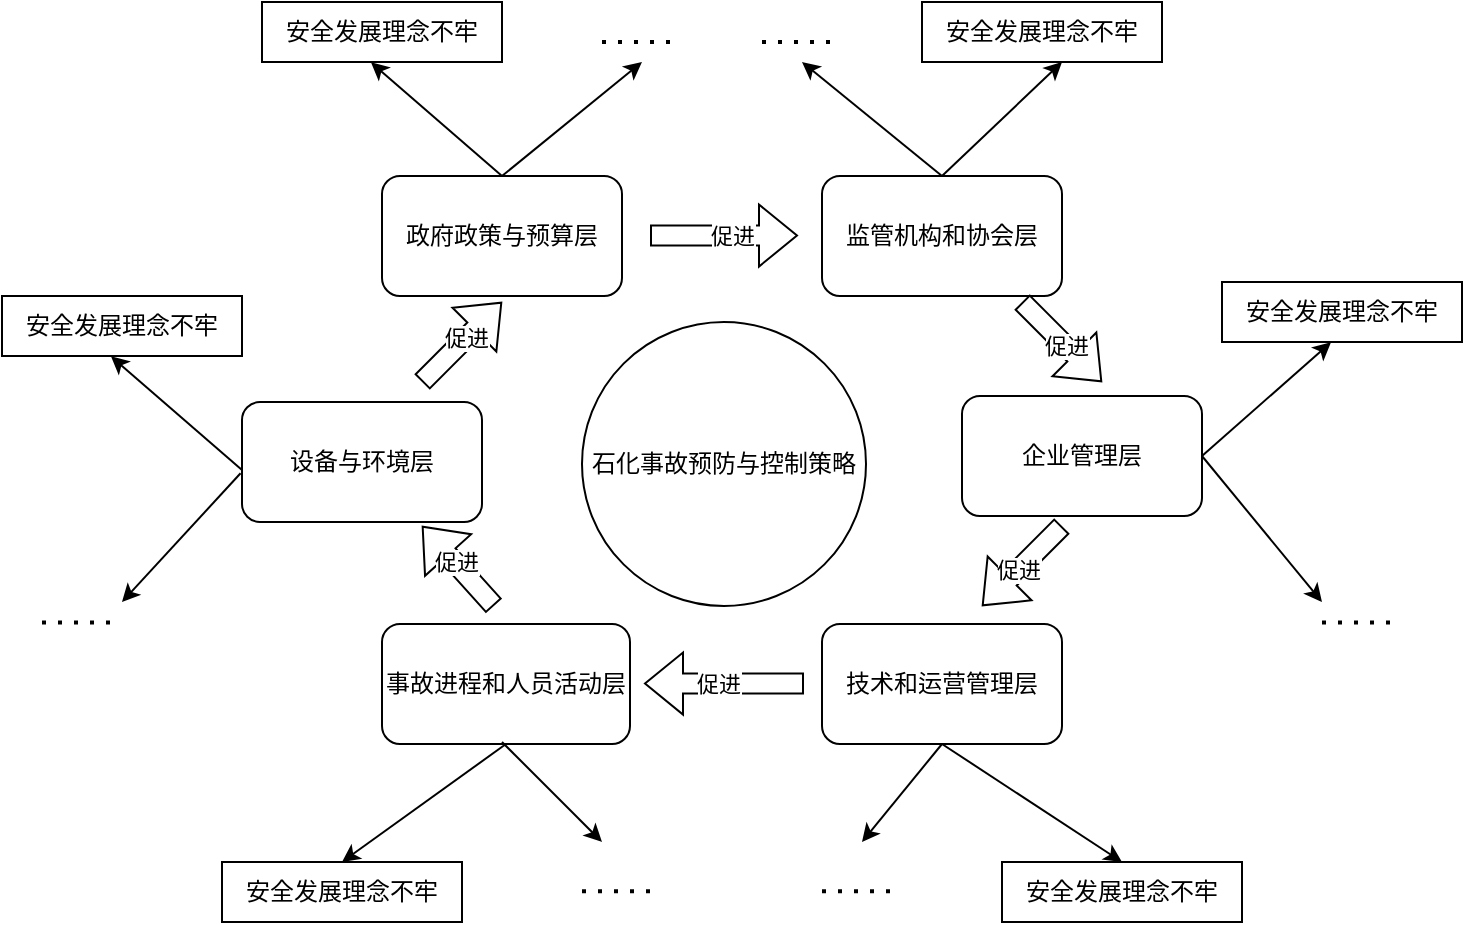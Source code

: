 <mxfile version="22.1.21" type="github">
  <diagram name="第 1 页" id="eRkECIUERSuDg0kpVoh2">
    <mxGraphModel dx="989" dy="514" grid="1" gridSize="10" guides="1" tooltips="1" connect="1" arrows="1" fold="1" page="1" pageScale="1" pageWidth="827" pageHeight="1169" math="0" shadow="0">
      <root>
        <mxCell id="0" />
        <mxCell id="1" parent="0" />
        <mxCell id="d_Nnq1o87KY86yOEaXaV-1" value="石化事故预防与控制策略" style="ellipse;whiteSpace=wrap;html=1;aspect=fixed;" vertex="1" parent="1">
          <mxGeometry x="350" y="260" width="142" height="142" as="geometry" />
        </mxCell>
        <mxCell id="d_Nnq1o87KY86yOEaXaV-8" value="" style="shape=flexArrow;endArrow=block;html=1;rounded=0;strokeWidth=1;targetPerimeterSpacing=0;" edge="1" parent="1">
          <mxGeometry width="50" height="50" relative="1" as="geometry">
            <mxPoint x="384" y="216.76" as="sourcePoint" />
            <mxPoint x="458" y="216.76" as="targetPoint" />
            <Array as="points" />
          </mxGeometry>
        </mxCell>
        <mxCell id="d_Nnq1o87KY86yOEaXaV-9" value="促进" style="edgeLabel;html=1;align=center;verticalAlign=middle;resizable=0;points=[];" vertex="1" connectable="0" parent="d_Nnq1o87KY86yOEaXaV-8">
          <mxGeometry x="0.092" relative="1" as="geometry">
            <mxPoint as="offset" />
          </mxGeometry>
        </mxCell>
        <mxCell id="d_Nnq1o87KY86yOEaXaV-14" value="" style="shape=flexArrow;endArrow=block;html=1;rounded=0;strokeWidth=1;targetPerimeterSpacing=0;" edge="1" parent="1">
          <mxGeometry width="50" height="50" relative="1" as="geometry">
            <mxPoint x="461" y="440.76" as="sourcePoint" />
            <mxPoint x="381" y="440.76" as="targetPoint" />
            <Array as="points" />
          </mxGeometry>
        </mxCell>
        <mxCell id="d_Nnq1o87KY86yOEaXaV-15" value="促进" style="edgeLabel;html=1;align=center;verticalAlign=middle;resizable=0;points=[];" vertex="1" connectable="0" parent="d_Nnq1o87KY86yOEaXaV-14">
          <mxGeometry x="0.092" relative="1" as="geometry">
            <mxPoint as="offset" />
          </mxGeometry>
        </mxCell>
        <mxCell id="d_Nnq1o87KY86yOEaXaV-16" value="" style="shape=flexArrow;endArrow=block;html=1;rounded=0;strokeWidth=1;targetPerimeterSpacing=0;" edge="1" parent="1">
          <mxGeometry width="50" height="50" relative="1" as="geometry">
            <mxPoint x="306" y="402" as="sourcePoint" />
            <mxPoint x="270" y="362" as="targetPoint" />
            <Array as="points" />
          </mxGeometry>
        </mxCell>
        <mxCell id="d_Nnq1o87KY86yOEaXaV-17" value="促进" style="edgeLabel;html=1;align=center;verticalAlign=middle;resizable=0;points=[];" vertex="1" connectable="0" parent="d_Nnq1o87KY86yOEaXaV-16">
          <mxGeometry x="0.092" relative="1" as="geometry">
            <mxPoint as="offset" />
          </mxGeometry>
        </mxCell>
        <mxCell id="d_Nnq1o87KY86yOEaXaV-18" value="" style="shape=flexArrow;endArrow=block;html=1;rounded=0;strokeWidth=1;targetPerimeterSpacing=0;" edge="1" parent="1">
          <mxGeometry width="50" height="50" relative="1" as="geometry">
            <mxPoint x="270" y="290" as="sourcePoint" />
            <mxPoint x="310" y="250" as="targetPoint" />
            <Array as="points" />
          </mxGeometry>
        </mxCell>
        <mxCell id="d_Nnq1o87KY86yOEaXaV-19" value="促进" style="edgeLabel;html=1;align=center;verticalAlign=middle;resizable=0;points=[];" vertex="1" connectable="0" parent="d_Nnq1o87KY86yOEaXaV-18">
          <mxGeometry x="0.092" relative="1" as="geometry">
            <mxPoint as="offset" />
          </mxGeometry>
        </mxCell>
        <mxCell id="d_Nnq1o87KY86yOEaXaV-5" value="设备与环境层" style="rounded=1;whiteSpace=wrap;html=1;" vertex="1" parent="1">
          <mxGeometry x="180" y="300" width="120" height="60" as="geometry" />
        </mxCell>
        <mxCell id="d_Nnq1o87KY86yOEaXaV-6" value="企业管理层" style="rounded=1;whiteSpace=wrap;html=1;" vertex="1" parent="1">
          <mxGeometry x="540" y="297" width="120" height="60" as="geometry" />
        </mxCell>
        <mxCell id="d_Nnq1o87KY86yOEaXaV-2" value="政府政策与预算层" style="rounded=1;whiteSpace=wrap;html=1;" vertex="1" parent="1">
          <mxGeometry x="250" y="187" width="120" height="60" as="geometry" />
        </mxCell>
        <mxCell id="d_Nnq1o87KY86yOEaXaV-3" value="技术和运营管理层" style="rounded=1;whiteSpace=wrap;html=1;" vertex="1" parent="1">
          <mxGeometry x="470" y="411" width="120" height="60" as="geometry" />
        </mxCell>
        <mxCell id="d_Nnq1o87KY86yOEaXaV-4" value="事故进程和人员活动层" style="rounded=1;whiteSpace=wrap;html=1;" vertex="1" parent="1">
          <mxGeometry x="250" y="411" width="124" height="60" as="geometry" />
        </mxCell>
        <mxCell id="d_Nnq1o87KY86yOEaXaV-7" value="监管机构和协会层" style="rounded=1;whiteSpace=wrap;html=1;" vertex="1" parent="1">
          <mxGeometry x="470" y="187" width="120" height="60" as="geometry" />
        </mxCell>
        <mxCell id="d_Nnq1o87KY86yOEaXaV-20" value="" style="shape=flexArrow;endArrow=block;html=1;rounded=0;strokeWidth=1;targetPerimeterSpacing=0;" edge="1" parent="1">
          <mxGeometry width="50" height="50" relative="1" as="geometry">
            <mxPoint x="570" y="250" as="sourcePoint" />
            <mxPoint x="610" y="290" as="targetPoint" />
            <Array as="points" />
          </mxGeometry>
        </mxCell>
        <mxCell id="d_Nnq1o87KY86yOEaXaV-21" value="促进" style="edgeLabel;html=1;align=center;verticalAlign=middle;resizable=0;points=[];" vertex="1" connectable="0" parent="d_Nnq1o87KY86yOEaXaV-20">
          <mxGeometry x="0.092" relative="1" as="geometry">
            <mxPoint as="offset" />
          </mxGeometry>
        </mxCell>
        <mxCell id="d_Nnq1o87KY86yOEaXaV-22" value="" style="shape=flexArrow;endArrow=block;html=1;rounded=0;strokeWidth=1;targetPerimeterSpacing=0;" edge="1" parent="1">
          <mxGeometry width="50" height="50" relative="1" as="geometry">
            <mxPoint x="590" y="362" as="sourcePoint" />
            <mxPoint x="550" y="402" as="targetPoint" />
            <Array as="points" />
          </mxGeometry>
        </mxCell>
        <mxCell id="d_Nnq1o87KY86yOEaXaV-23" value="促进" style="edgeLabel;html=1;align=center;verticalAlign=middle;resizable=0;points=[];" vertex="1" connectable="0" parent="d_Nnq1o87KY86yOEaXaV-22">
          <mxGeometry x="0.092" relative="1" as="geometry">
            <mxPoint as="offset" />
          </mxGeometry>
        </mxCell>
        <mxCell id="d_Nnq1o87KY86yOEaXaV-25" value="安全发展理念不牢" style="rounded=0;whiteSpace=wrap;html=1;" vertex="1" parent="1">
          <mxGeometry x="190" y="100" width="120" height="30" as="geometry" />
        </mxCell>
        <mxCell id="d_Nnq1o87KY86yOEaXaV-26" value="" style="endArrow=classic;html=1;rounded=0;entryX=0.454;entryY=1.005;entryDx=0;entryDy=0;entryPerimeter=0;exitX=0.5;exitY=0;exitDx=0;exitDy=0;" edge="1" parent="1" source="d_Nnq1o87KY86yOEaXaV-2" target="d_Nnq1o87KY86yOEaXaV-25">
          <mxGeometry width="50" height="50" relative="1" as="geometry">
            <mxPoint x="200" y="210" as="sourcePoint" />
            <mxPoint x="250" y="160" as="targetPoint" />
          </mxGeometry>
        </mxCell>
        <mxCell id="d_Nnq1o87KY86yOEaXaV-27" value="" style="endArrow=classic;html=1;rounded=0;exitX=0.5;exitY=0;exitDx=0;exitDy=0;" edge="1" parent="1" source="d_Nnq1o87KY86yOEaXaV-2">
          <mxGeometry width="50" height="50" relative="1" as="geometry">
            <mxPoint x="320" y="180" as="sourcePoint" />
            <mxPoint x="380" y="130" as="targetPoint" />
          </mxGeometry>
        </mxCell>
        <mxCell id="d_Nnq1o87KY86yOEaXaV-30" value="" style="endArrow=classic;html=1;rounded=0;exitX=0.5;exitY=0;exitDx=0;exitDy=0;" edge="1" parent="1">
          <mxGeometry width="50" height="50" relative="1" as="geometry">
            <mxPoint x="530" y="187" as="sourcePoint" />
            <mxPoint x="590" y="130" as="targetPoint" />
          </mxGeometry>
        </mxCell>
        <mxCell id="d_Nnq1o87KY86yOEaXaV-35" value="安全发展理念不牢" style="rounded=0;whiteSpace=wrap;html=1;" vertex="1" parent="1">
          <mxGeometry x="60" y="247" width="120" height="30" as="geometry" />
        </mxCell>
        <mxCell id="d_Nnq1o87KY86yOEaXaV-36" value="" style="endArrow=classic;html=1;rounded=0;entryX=0.454;entryY=1.005;entryDx=0;entryDy=0;entryPerimeter=0;exitX=0.5;exitY=0;exitDx=0;exitDy=0;" edge="1" parent="1" target="d_Nnq1o87KY86yOEaXaV-35">
          <mxGeometry width="50" height="50" relative="1" as="geometry">
            <mxPoint x="180" y="334" as="sourcePoint" />
            <mxPoint x="120" y="307" as="targetPoint" />
          </mxGeometry>
        </mxCell>
        <mxCell id="d_Nnq1o87KY86yOEaXaV-37" value="安全发展理念不牢" style="rounded=0;whiteSpace=wrap;html=1;" vertex="1" parent="1">
          <mxGeometry x="170" y="530" width="120" height="30" as="geometry" />
        </mxCell>
        <mxCell id="d_Nnq1o87KY86yOEaXaV-38" value="" style="endArrow=classic;html=1;rounded=0;entryX=0.5;entryY=0;entryDx=0;entryDy=0;exitX=0.5;exitY=1;exitDx=0;exitDy=0;" edge="1" parent="1" target="d_Nnq1o87KY86yOEaXaV-37" source="d_Nnq1o87KY86yOEaXaV-4">
          <mxGeometry width="50" height="50" relative="1" as="geometry">
            <mxPoint x="250" y="457" as="sourcePoint" />
            <mxPoint x="190" y="430" as="targetPoint" />
          </mxGeometry>
        </mxCell>
        <mxCell id="d_Nnq1o87KY86yOEaXaV-39" value="安全发展理念不牢" style="rounded=0;whiteSpace=wrap;html=1;" vertex="1" parent="1">
          <mxGeometry x="560" y="530" width="120" height="30" as="geometry" />
        </mxCell>
        <mxCell id="d_Nnq1o87KY86yOEaXaV-40" value="" style="endArrow=classic;html=1;rounded=0;entryX=0.5;entryY=0;entryDx=0;entryDy=0;exitX=0.5;exitY=1;exitDx=0;exitDy=0;" edge="1" parent="1" target="d_Nnq1o87KY86yOEaXaV-39" source="d_Nnq1o87KY86yOEaXaV-3">
          <mxGeometry width="50" height="50" relative="1" as="geometry">
            <mxPoint x="580" y="577" as="sourcePoint" />
            <mxPoint x="520" y="550" as="targetPoint" />
          </mxGeometry>
        </mxCell>
        <mxCell id="d_Nnq1o87KY86yOEaXaV-41" value="安全发展理念不牢" style="rounded=0;whiteSpace=wrap;html=1;" vertex="1" parent="1">
          <mxGeometry x="670" y="240" width="120" height="30" as="geometry" />
        </mxCell>
        <mxCell id="d_Nnq1o87KY86yOEaXaV-42" value="" style="endArrow=classic;html=1;rounded=0;entryX=0.454;entryY=1.005;entryDx=0;entryDy=0;entryPerimeter=0;exitX=1;exitY=0.5;exitDx=0;exitDy=0;" edge="1" parent="1" target="d_Nnq1o87KY86yOEaXaV-41" source="d_Nnq1o87KY86yOEaXaV-6">
          <mxGeometry width="50" height="50" relative="1" as="geometry">
            <mxPoint x="780" y="337" as="sourcePoint" />
            <mxPoint x="720" y="310" as="targetPoint" />
          </mxGeometry>
        </mxCell>
        <mxCell id="d_Nnq1o87KY86yOEaXaV-43" value="安全发展理念不牢" style="rounded=0;whiteSpace=wrap;html=1;" vertex="1" parent="1">
          <mxGeometry x="520" y="100" width="120" height="30" as="geometry" />
        </mxCell>
        <mxCell id="d_Nnq1o87KY86yOEaXaV-45" value="" style="endArrow=classic;html=1;rounded=0;exitX=-0.006;exitY=0.594;exitDx=0;exitDy=0;exitPerimeter=0;" edge="1" parent="1" source="d_Nnq1o87KY86yOEaXaV-5">
          <mxGeometry width="50" height="50" relative="1" as="geometry">
            <mxPoint x="320" y="197" as="sourcePoint" />
            <mxPoint x="120" y="400" as="targetPoint" />
          </mxGeometry>
        </mxCell>
        <mxCell id="d_Nnq1o87KY86yOEaXaV-46" value="" style="endArrow=classic;html=1;rounded=0;exitX=1;exitY=0.5;exitDx=0;exitDy=0;" edge="1" parent="1" source="d_Nnq1o87KY86yOEaXaV-6">
          <mxGeometry width="50" height="50" relative="1" as="geometry">
            <mxPoint x="690" y="387" as="sourcePoint" />
            <mxPoint x="720" y="400" as="targetPoint" />
          </mxGeometry>
        </mxCell>
        <mxCell id="d_Nnq1o87KY86yOEaXaV-47" value="" style="endArrow=classic;html=1;rounded=0;" edge="1" parent="1">
          <mxGeometry width="50" height="50" relative="1" as="geometry">
            <mxPoint x="310" y="470" as="sourcePoint" />
            <mxPoint x="360" y="520" as="targetPoint" />
          </mxGeometry>
        </mxCell>
        <mxCell id="d_Nnq1o87KY86yOEaXaV-48" value="" style="endArrow=classic;html=1;rounded=0;exitX=0.5;exitY=1;exitDx=0;exitDy=0;" edge="1" parent="1" source="d_Nnq1o87KY86yOEaXaV-3">
          <mxGeometry width="50" height="50" relative="1" as="geometry">
            <mxPoint x="470" y="490" as="sourcePoint" />
            <mxPoint x="490" y="520" as="targetPoint" />
          </mxGeometry>
        </mxCell>
        <mxCell id="d_Nnq1o87KY86yOEaXaV-49" value="" style="endArrow=none;dashed=1;html=1;dashPattern=1 3;strokeWidth=2;rounded=0;" edge="1" parent="1">
          <mxGeometry width="50" height="50" relative="1" as="geometry">
            <mxPoint x="80" y="410.31" as="sourcePoint" />
            <mxPoint x="120" y="410.31" as="targetPoint" />
          </mxGeometry>
        </mxCell>
        <mxCell id="d_Nnq1o87KY86yOEaXaV-50" value="" style="endArrow=none;dashed=1;html=1;dashPattern=1 3;strokeWidth=2;rounded=0;" edge="1" parent="1">
          <mxGeometry width="50" height="50" relative="1" as="geometry">
            <mxPoint x="350" y="544.66" as="sourcePoint" />
            <mxPoint x="390" y="544.66" as="targetPoint" />
          </mxGeometry>
        </mxCell>
        <mxCell id="d_Nnq1o87KY86yOEaXaV-51" value="" style="endArrow=none;dashed=1;html=1;dashPattern=1 3;strokeWidth=2;rounded=0;" edge="1" parent="1">
          <mxGeometry width="50" height="50" relative="1" as="geometry">
            <mxPoint x="470" y="544.66" as="sourcePoint" />
            <mxPoint x="510" y="544.66" as="targetPoint" />
          </mxGeometry>
        </mxCell>
        <mxCell id="d_Nnq1o87KY86yOEaXaV-52" value="" style="endArrow=none;dashed=1;html=1;dashPattern=1 3;strokeWidth=2;rounded=0;" edge="1" parent="1">
          <mxGeometry width="50" height="50" relative="1" as="geometry">
            <mxPoint x="720" y="410.31" as="sourcePoint" />
            <mxPoint x="760" y="410.31" as="targetPoint" />
          </mxGeometry>
        </mxCell>
        <mxCell id="d_Nnq1o87KY86yOEaXaV-53" value="" style="endArrow=none;dashed=1;html=1;dashPattern=1 3;strokeWidth=2;rounded=0;" edge="1" parent="1">
          <mxGeometry width="50" height="50" relative="1" as="geometry">
            <mxPoint x="440" y="120" as="sourcePoint" />
            <mxPoint x="480" y="120" as="targetPoint" />
          </mxGeometry>
        </mxCell>
        <mxCell id="d_Nnq1o87KY86yOEaXaV-54" value="" style="endArrow=classic;html=1;rounded=0;exitX=0.5;exitY=0;exitDx=0;exitDy=0;" edge="1" parent="1" source="d_Nnq1o87KY86yOEaXaV-7">
          <mxGeometry width="50" height="50" relative="1" as="geometry">
            <mxPoint x="320" y="197" as="sourcePoint" />
            <mxPoint x="460" y="130" as="targetPoint" />
          </mxGeometry>
        </mxCell>
        <mxCell id="d_Nnq1o87KY86yOEaXaV-55" value="" style="endArrow=none;dashed=1;html=1;dashPattern=1 3;strokeWidth=2;rounded=0;" edge="1" parent="1">
          <mxGeometry width="50" height="50" relative="1" as="geometry">
            <mxPoint x="360" y="120" as="sourcePoint" />
            <mxPoint x="400" y="120" as="targetPoint" />
          </mxGeometry>
        </mxCell>
      </root>
    </mxGraphModel>
  </diagram>
</mxfile>
